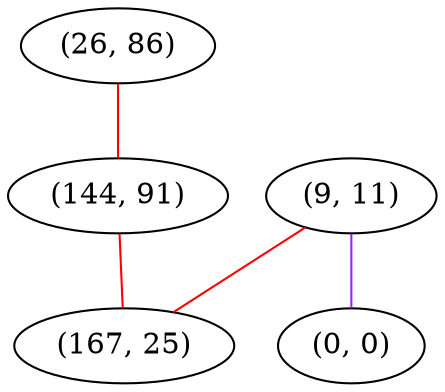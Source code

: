 graph "" {
"(26, 86)";
"(144, 91)";
"(9, 11)";
"(0, 0)";
"(167, 25)";
"(26, 86)" -- "(144, 91)"  [color=red, key=0, weight=1];
"(144, 91)" -- "(167, 25)"  [color=red, key=0, weight=1];
"(9, 11)" -- "(0, 0)"  [color=purple, key=0, weight=4];
"(9, 11)" -- "(167, 25)"  [color=red, key=0, weight=1];
}
